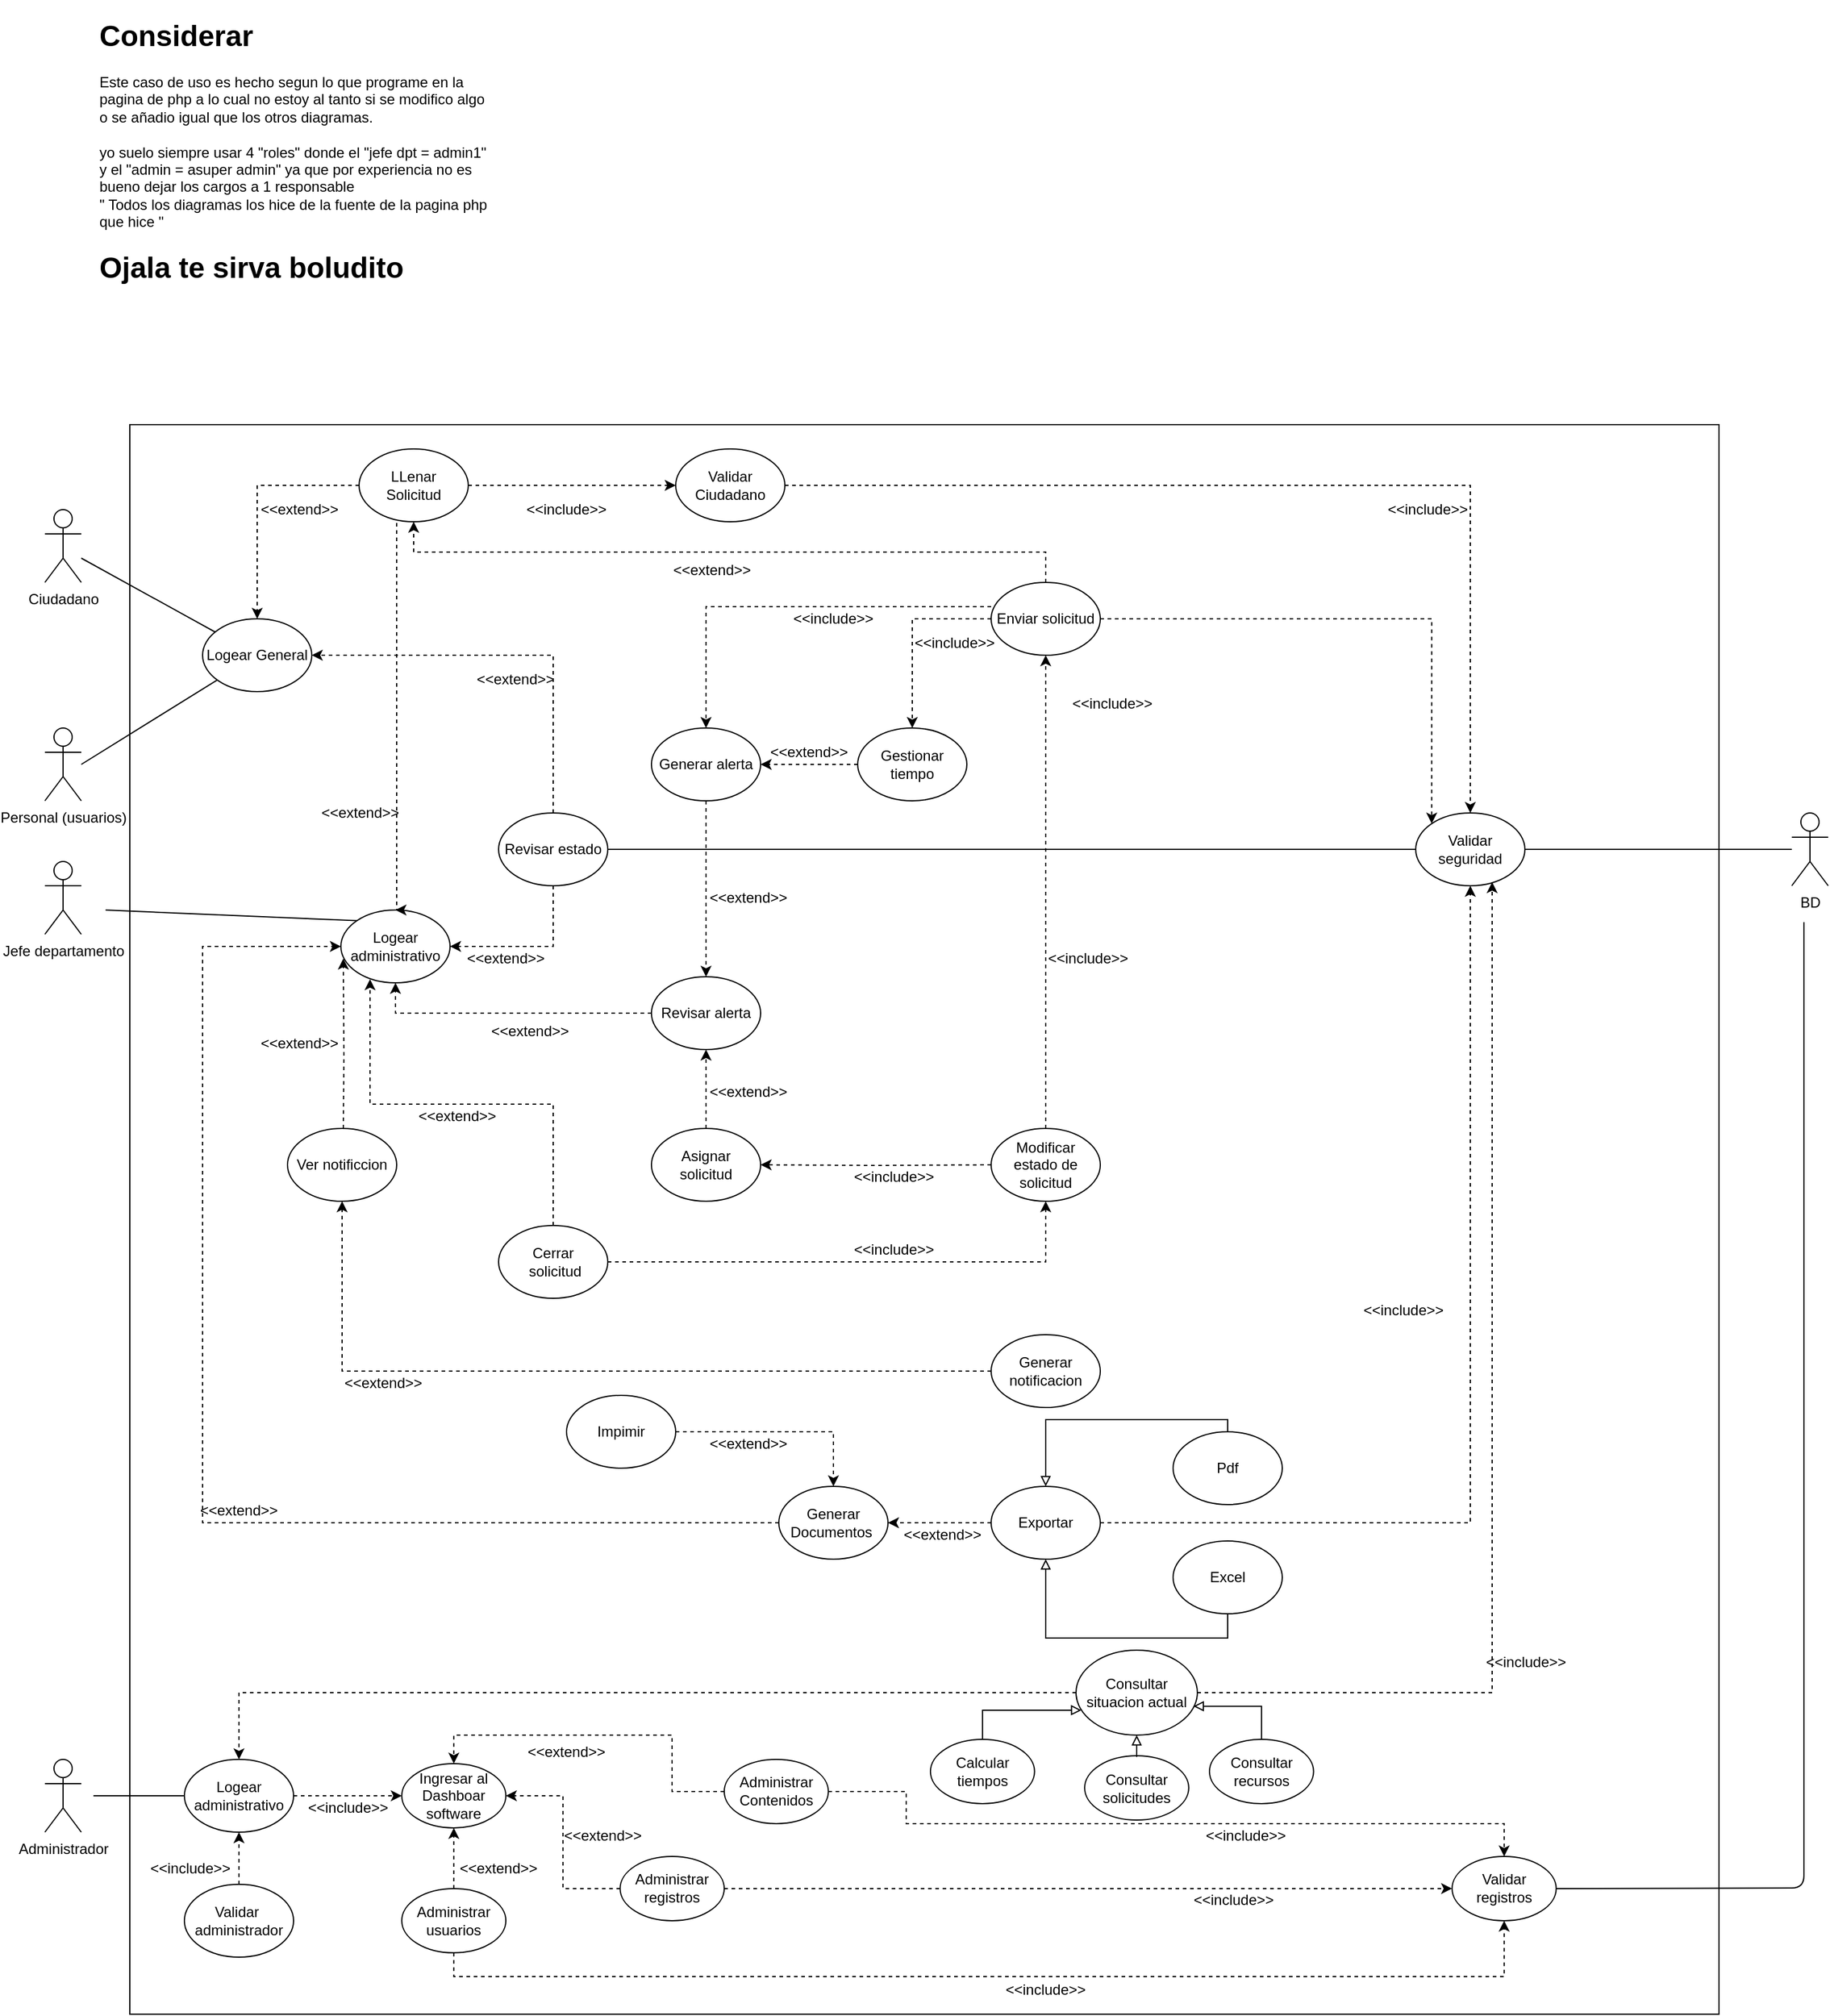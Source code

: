 <mxfile version="13.9.9" type="device"><diagram id="AOoSF_9GG1hWIVpic2Oy" name="Página-1"><mxGraphModel dx="730" dy="1539" grid="1" gridSize="10" guides="1" tooltips="1" connect="1" arrows="1" fold="1" page="1" pageScale="1" pageWidth="827" pageHeight="1169" math="0" shadow="0"><root><mxCell id="0"/><mxCell id="1" parent="0"/><mxCell id="q_2u0IkEybyUvUoLf7dU-2" value="" style="whiteSpace=wrap;html=1;aspect=fixed;" parent="1" vertex="1"><mxGeometry x="110" y="-320" width="1310" height="1310" as="geometry"/></mxCell><mxCell id="q_2u0IkEybyUvUoLf7dU-3" value="Administrador" style="shape=umlActor;verticalLabelPosition=bottom;verticalAlign=top;html=1;outlineConnect=0;" parent="1" vertex="1"><mxGeometry x="40" y="780" width="30" height="60" as="geometry"/></mxCell><mxCell id="q_2u0IkEybyUvUoLf7dU-4" value="Personal (usuarios)" style="shape=umlActor;verticalLabelPosition=bottom;verticalAlign=top;html=1;outlineConnect=0;" parent="1" vertex="1"><mxGeometry x="40" y="-70" width="30" height="60" as="geometry"/></mxCell><mxCell id="q_2u0IkEybyUvUoLf7dU-6" value="Logear General" style="ellipse;whiteSpace=wrap;html=1;" parent="1" vertex="1"><mxGeometry x="170" y="-160" width="90" height="60" as="geometry"/></mxCell><mxCell id="q_2u0IkEybyUvUoLf7dU-29" value="Ciudadano&lt;br&gt;" style="shape=umlActor;verticalLabelPosition=bottom;verticalAlign=top;html=1;outlineConnect=0;" parent="1" vertex="1"><mxGeometry x="40" y="-250" width="30" height="60" as="geometry"/></mxCell><mxCell id="q_2u0IkEybyUvUoLf7dU-32" style="edgeStyle=orthogonalEdgeStyle;orthogonalLoop=1;jettySize=auto;html=1;horizontal=1;jumpStyle=none;rounded=0;dashed=1;exitX=1;exitY=0.5;exitDx=0;exitDy=0;entryX=0.5;entryY=0;entryDx=0;entryDy=0;" parent="1" source="q_2u0IkEybyUvUoLf7dU-36" target="q_2u0IkEybyUvUoLf7dU-37" edge="1"><mxGeometry relative="1" as="geometry"><mxPoint x="860" y="-40.5" as="sourcePoint"/><mxPoint x="1014" y="-40.5" as="targetPoint"/></mxGeometry></mxCell><mxCell id="q_2u0IkEybyUvUoLf7dU-34" value="LLenar &lt;br&gt;Solicitud" style="ellipse;whiteSpace=wrap;html=1;" parent="1" vertex="1"><mxGeometry x="299" y="-300" width="90" height="60" as="geometry"/></mxCell><mxCell id="q_2u0IkEybyUvUoLf7dU-36" value="Validar Ciudadano" style="ellipse;whiteSpace=wrap;html=1;" parent="1" vertex="1"><mxGeometry x="560" y="-300" width="90" height="60" as="geometry"/></mxCell><mxCell id="q_2u0IkEybyUvUoLf7dU-38" value="" style="endArrow=none;html=1;" parent="1" source="q_2u0IkEybyUvUoLf7dU-6" edge="1"><mxGeometry width="50" height="50" relative="1" as="geometry"><mxPoint x="360" y="120" as="sourcePoint"/><mxPoint x="70" y="-210" as="targetPoint"/></mxGeometry></mxCell><mxCell id="q_2u0IkEybyUvUoLf7dU-39" value="" style="endArrow=none;html=1;" parent="1" source="q_2u0IkEybyUvUoLf7dU-6" edge="1"><mxGeometry width="50" height="50" relative="1" as="geometry"><mxPoint x="220.779" y="-34.708" as="sourcePoint"/><mxPoint x="70" y="-40" as="targetPoint"/></mxGeometry></mxCell><mxCell id="q_2u0IkEybyUvUoLf7dU-40" style="edgeStyle=orthogonalEdgeStyle;orthogonalLoop=1;jettySize=auto;html=1;horizontal=1;jumpStyle=none;rounded=0;dashed=1;" parent="1" source="q_2u0IkEybyUvUoLf7dU-34" target="q_2u0IkEybyUvUoLf7dU-6" edge="1"><mxGeometry relative="1" as="geometry"><mxPoint x="480" y="-120" as="sourcePoint"/><mxPoint x="634" y="-120" as="targetPoint"/></mxGeometry></mxCell><mxCell id="q_2u0IkEybyUvUoLf7dU-42" value="&amp;lt;&amp;lt;extend&amp;gt;&amp;gt;" style="text;html=1;strokeColor=none;fillColor=none;align=center;verticalAlign=middle;whiteSpace=wrap;rounded=0;" parent="1" vertex="1"><mxGeometry x="230" y="-260" width="40" height="20" as="geometry"/></mxCell><mxCell id="q_2u0IkEybyUvUoLf7dU-43" style="edgeStyle=orthogonalEdgeStyle;orthogonalLoop=1;jettySize=auto;html=1;horizontal=1;jumpStyle=none;rounded=0;dashed=1;exitX=1;exitY=0.5;exitDx=0;exitDy=0;" parent="1" source="q_2u0IkEybyUvUoLf7dU-34" target="q_2u0IkEybyUvUoLf7dU-36" edge="1"><mxGeometry relative="1" as="geometry"><mxPoint x="870" y="-30.5" as="sourcePoint"/><mxPoint x="1024" y="-30.5" as="targetPoint"/></mxGeometry></mxCell><mxCell id="q_2u0IkEybyUvUoLf7dU-44" value="&amp;lt;&amp;lt;include&amp;gt;&amp;gt;" style="text;html=1;strokeColor=none;fillColor=none;align=center;verticalAlign=middle;whiteSpace=wrap;rounded=0;" parent="1" vertex="1"><mxGeometry x="450" y="-260" width="40" height="20" as="geometry"/></mxCell><mxCell id="q_2u0IkEybyUvUoLf7dU-88" value="Jefe departamento" style="shape=umlActor;verticalLabelPosition=bottom;verticalAlign=top;html=1;outlineConnect=0;" parent="1" vertex="1"><mxGeometry x="40" y="40" width="30" height="60" as="geometry"/></mxCell><mxCell id="q_2u0IkEybyUvUoLf7dU-89" value="Logear administrativo" style="ellipse;whiteSpace=wrap;html=1;" parent="1" vertex="1"><mxGeometry x="284" y="80" width="90" height="60" as="geometry"/></mxCell><mxCell id="q_2u0IkEybyUvUoLf7dU-90" value="Revisar estado" style="ellipse;whiteSpace=wrap;html=1;" parent="1" vertex="1"><mxGeometry x="414" width="90" height="60" as="geometry"/></mxCell><mxCell id="q_2u0IkEybyUvUoLf7dU-91" value="Ver notificcion" style="ellipse;whiteSpace=wrap;html=1;" parent="1" vertex="1"><mxGeometry x="240" y="260" width="90" height="60" as="geometry"/></mxCell><mxCell id="q_2u0IkEybyUvUoLf7dU-93" value="Modificar estado de solicitud" style="ellipse;whiteSpace=wrap;html=1;" parent="1" vertex="1"><mxGeometry x="820" y="260" width="90" height="60" as="geometry"/></mxCell><mxCell id="q_2u0IkEybyUvUoLf7dU-94" value="Enviar solicitud" style="ellipse;whiteSpace=wrap;html=1;" parent="1" vertex="1"><mxGeometry x="820" y="-190" width="90" height="60" as="geometry"/></mxCell><mxCell id="q_2u0IkEybyUvUoLf7dU-95" value="Asignar &lt;br&gt;solicitud" style="ellipse;whiteSpace=wrap;html=1;" parent="1" vertex="1"><mxGeometry x="540" y="260" width="90" height="60" as="geometry"/></mxCell><mxCell id="q_2u0IkEybyUvUoLf7dU-96" value="Generar alerta" style="ellipse;whiteSpace=wrap;html=1;" parent="1" vertex="1"><mxGeometry x="540" y="-70" width="90" height="60" as="geometry"/></mxCell><mxCell id="q_2u0IkEybyUvUoLf7dU-118" style="edgeStyle=orthogonalEdgeStyle;rounded=0;jumpStyle=none;orthogonalLoop=1;jettySize=auto;html=1;dashed=1;" parent="1" source="q_2u0IkEybyUvUoLf7dU-99" target="q_2u0IkEybyUvUoLf7dU-96" edge="1"><mxGeometry relative="1" as="geometry"/></mxCell><mxCell id="q_2u0IkEybyUvUoLf7dU-99" value="Gestionar tiempo" style="ellipse;whiteSpace=wrap;html=1;" parent="1" vertex="1"><mxGeometry x="710" y="-70" width="90" height="60" as="geometry"/></mxCell><mxCell id="q_2u0IkEybyUvUoLf7dU-101" value="" style="endArrow=none;html=1;exitX=0;exitY=0.5;exitDx=0;exitDy=0;" parent="1" source="q_2u0IkEybyUvUoLf7dU-37" target="q_2u0IkEybyUvUoLf7dU-90" edge="1"><mxGeometry width="50" height="50" relative="1" as="geometry"><mxPoint x="192.065" y="-99.557" as="sourcePoint"/><mxPoint x="80" y="-30" as="targetPoint"/></mxGeometry></mxCell><mxCell id="q_2u0IkEybyUvUoLf7dU-103" style="edgeStyle=orthogonalEdgeStyle;orthogonalLoop=1;jettySize=auto;html=1;horizontal=1;jumpStyle=none;rounded=0;dashed=1;" parent="1" source="q_2u0IkEybyUvUoLf7dU-93" target="q_2u0IkEybyUvUoLf7dU-94" edge="1"><mxGeometry relative="1" as="geometry"><mxPoint x="640" y="30" as="sourcePoint"/><mxPoint x="760" y="30" as="targetPoint"/></mxGeometry></mxCell><mxCell id="q_2u0IkEybyUvUoLf7dU-104" style="edgeStyle=orthogonalEdgeStyle;orthogonalLoop=1;jettySize=auto;html=1;horizontal=1;jumpStyle=none;rounded=0;dashed=1;exitX=0;exitY=0.5;exitDx=0;exitDy=0;" parent="1" source="q_2u0IkEybyUvUoLf7dU-94" target="q_2u0IkEybyUvUoLf7dU-99" edge="1"><mxGeometry relative="1" as="geometry"><mxPoint x="815" y="80" as="sourcePoint"/><mxPoint x="815" y="-130" as="targetPoint"/><Array as="points"><mxPoint x="755" y="-160"/></Array></mxGeometry></mxCell><mxCell id="q_2u0IkEybyUvUoLf7dU-105" style="edgeStyle=orthogonalEdgeStyle;orthogonalLoop=1;jettySize=auto;html=1;horizontal=1;jumpStyle=none;rounded=0;dashed=1;entryX=0.5;entryY=0;entryDx=0;entryDy=0;" parent="1" target="q_2u0IkEybyUvUoLf7dU-96" edge="1"><mxGeometry relative="1" as="geometry"><mxPoint x="820" y="-170" as="sourcePoint"/><mxPoint x="825" y="-120" as="targetPoint"/><Array as="points"><mxPoint x="585" y="-170"/></Array></mxGeometry></mxCell><mxCell id="q_2u0IkEybyUvUoLf7dU-107" style="edgeStyle=orthogonalEdgeStyle;rounded=0;jumpStyle=none;orthogonalLoop=1;jettySize=auto;html=1;exitX=0.5;exitY=1;exitDx=0;exitDy=0;" parent="1" source="q_2u0IkEybyUvUoLf7dU-44" target="q_2u0IkEybyUvUoLf7dU-44" edge="1"><mxGeometry relative="1" as="geometry"/></mxCell><mxCell id="q_2u0IkEybyUvUoLf7dU-109" style="edgeStyle=orthogonalEdgeStyle;orthogonalLoop=1;jettySize=auto;html=1;horizontal=1;jumpStyle=none;rounded=0;dashed=1;entryX=0.5;entryY=1;entryDx=0;entryDy=0;exitX=0.5;exitY=0;exitDx=0;exitDy=0;" parent="1" source="q_2u0IkEybyUvUoLf7dU-94" target="q_2u0IkEybyUvUoLf7dU-34" edge="1"><mxGeometry relative="1" as="geometry"><mxPoint x="875" y="80" as="sourcePoint"/><mxPoint x="875" y="-120" as="targetPoint"/></mxGeometry></mxCell><mxCell id="q_2u0IkEybyUvUoLf7dU-110" value="&amp;lt;&amp;lt;include&amp;gt;&amp;gt;" style="text;html=1;strokeColor=none;fillColor=none;align=center;verticalAlign=middle;whiteSpace=wrap;rounded=0;" parent="1" vertex="1"><mxGeometry x="1160" y="-260" width="40" height="20" as="geometry"/></mxCell><mxCell id="q_2u0IkEybyUvUoLf7dU-111" value="&amp;lt;&amp;lt;extend&amp;gt;&amp;gt;" style="text;html=1;strokeColor=none;fillColor=none;align=center;verticalAlign=middle;whiteSpace=wrap;rounded=0;" parent="1" vertex="1"><mxGeometry x="570" y="-210" width="40" height="20" as="geometry"/></mxCell><mxCell id="q_2u0IkEybyUvUoLf7dU-112" value="&amp;lt;&amp;lt;include&amp;gt;&amp;gt;" style="text;html=1;strokeColor=none;fillColor=none;align=center;verticalAlign=middle;whiteSpace=wrap;rounded=0;" parent="1" vertex="1"><mxGeometry x="670" y="-170" width="40" height="20" as="geometry"/></mxCell><mxCell id="q_2u0IkEybyUvUoLf7dU-113" value="&amp;lt;&amp;lt;include&amp;gt;&amp;gt;" style="text;html=1;strokeColor=none;fillColor=none;align=center;verticalAlign=middle;whiteSpace=wrap;rounded=0;" parent="1" vertex="1"><mxGeometry x="770" y="-150" width="40" height="20" as="geometry"/></mxCell><mxCell id="q_2u0IkEybyUvUoLf7dU-115" style="edgeStyle=orthogonalEdgeStyle;orthogonalLoop=1;jettySize=auto;html=1;horizontal=1;jumpStyle=none;rounded=0;dashed=1;entryX=0;entryY=0;entryDx=0;entryDy=0;" parent="1" source="q_2u0IkEybyUvUoLf7dU-94" target="q_2u0IkEybyUvUoLf7dU-37" edge="1"><mxGeometry relative="1" as="geometry"><mxPoint x="560" y="70" as="sourcePoint"/><mxPoint x="681" y="70" as="targetPoint"/></mxGeometry></mxCell><mxCell id="q_2u0IkEybyUvUoLf7dU-116" value="&amp;lt;&amp;lt;include&amp;gt;&amp;gt;" style="text;html=1;strokeColor=none;fillColor=none;align=center;verticalAlign=middle;whiteSpace=wrap;rounded=0;" parent="1" vertex="1"><mxGeometry x="900" y="-100" width="40" height="20" as="geometry"/></mxCell><mxCell id="q_2u0IkEybyUvUoLf7dU-117" value="&amp;lt;&amp;lt;include&amp;gt;&amp;gt;" style="text;html=1;strokeColor=none;fillColor=none;align=center;verticalAlign=middle;whiteSpace=wrap;rounded=0;" parent="1" vertex="1"><mxGeometry x="880" y="110" width="40" height="20" as="geometry"/></mxCell><mxCell id="q_2u0IkEybyUvUoLf7dU-119" value="&amp;lt;&amp;lt;extend&amp;gt;&amp;gt;" style="text;html=1;strokeColor=none;fillColor=none;align=center;verticalAlign=middle;whiteSpace=wrap;rounded=0;" parent="1" vertex="1"><mxGeometry x="650" y="-60" width="40" height="20" as="geometry"/></mxCell><mxCell id="q_2u0IkEybyUvUoLf7dU-121" value="" style="endArrow=none;html=1;exitX=0;exitY=0;exitDx=0;exitDy=0;" parent="1" source="q_2u0IkEybyUvUoLf7dU-89" edge="1"><mxGeometry width="50" height="50" relative="1" as="geometry"><mxPoint x="192.065" y="-99.557" as="sourcePoint"/><mxPoint x="90" y="80" as="targetPoint"/></mxGeometry></mxCell><mxCell id="q_2u0IkEybyUvUoLf7dU-122" style="edgeStyle=orthogonalEdgeStyle;rounded=0;jumpStyle=none;orthogonalLoop=1;jettySize=auto;html=1;dashed=1;exitX=0.5;exitY=1;exitDx=0;exitDy=0;entryX=1;entryY=0.5;entryDx=0;entryDy=0;" parent="1" source="q_2u0IkEybyUvUoLf7dU-90" target="q_2u0IkEybyUvUoLf7dU-89" edge="1"><mxGeometry relative="1" as="geometry"><mxPoint x="720" y="-30" as="sourcePoint"/><mxPoint x="640" y="-30" as="targetPoint"/></mxGeometry></mxCell><mxCell id="q_2u0IkEybyUvUoLf7dU-123" value="" style="endArrow=none;html=1;" parent="1" source="q_2u0IkEybyUvUoLf7dU-37" target="q_2u0IkEybyUvUoLf7dU-124" edge="1"><mxGeometry width="50" height="50" relative="1" as="geometry"><mxPoint x="1190" y="30" as="sourcePoint"/><mxPoint x="1300" y="30" as="targetPoint"/></mxGeometry></mxCell><mxCell id="q_2u0IkEybyUvUoLf7dU-124" value="BD&lt;br&gt;" style="shape=umlActor;verticalLabelPosition=bottom;verticalAlign=top;html=1;outlineConnect=0;" parent="1" vertex="1"><mxGeometry x="1480" width="30" height="60" as="geometry"/></mxCell><mxCell id="q_2u0IkEybyUvUoLf7dU-129" style="edgeStyle=orthogonalEdgeStyle;rounded=0;jumpStyle=none;orthogonalLoop=1;jettySize=auto;html=1;dashed=1;exitX=0.5;exitY=0;exitDx=0;exitDy=0;entryX=1;entryY=0.5;entryDx=0;entryDy=0;" parent="1" source="q_2u0IkEybyUvUoLf7dU-90" target="q_2u0IkEybyUvUoLf7dU-6" edge="1"><mxGeometry relative="1" as="geometry"><mxPoint x="334" y="40" as="sourcePoint"/><mxPoint x="225" y="90" as="targetPoint"/></mxGeometry></mxCell><mxCell id="q_2u0IkEybyUvUoLf7dU-132" value="&amp;lt;&amp;lt;extend&amp;gt;&amp;gt;" style="text;html=1;strokeColor=none;fillColor=none;align=center;verticalAlign=middle;whiteSpace=wrap;rounded=0;" parent="1" vertex="1"><mxGeometry x="407.5" y="-120" width="40" height="20" as="geometry"/></mxCell><mxCell id="q_2u0IkEybyUvUoLf7dU-133" style="edgeStyle=orthogonalEdgeStyle;rounded=0;jumpStyle=none;orthogonalLoop=1;jettySize=auto;html=1;dashed=1;exitX=0.344;exitY=1.017;exitDx=0;exitDy=0;exitPerimeter=0;entryX=0.5;entryY=0;entryDx=0;entryDy=0;" parent="1" source="q_2u0IkEybyUvUoLf7dU-34" target="q_2u0IkEybyUvUoLf7dU-89" edge="1"><mxGeometry relative="1" as="geometry"><mxPoint x="319" y="-20" as="sourcePoint"/><mxPoint x="210" y="30" as="targetPoint"/><Array as="points"><mxPoint x="330" y="80"/></Array></mxGeometry></mxCell><mxCell id="q_2u0IkEybyUvUoLf7dU-136" value="&amp;lt;&amp;lt;extend&amp;gt;&amp;gt;" style="text;html=1;strokeColor=none;fillColor=none;align=center;verticalAlign=middle;whiteSpace=wrap;rounded=0;" parent="1" vertex="1"><mxGeometry x="280" y="-10" width="40" height="20" as="geometry"/></mxCell><mxCell id="q_2u0IkEybyUvUoLf7dU-138" value="Revisar alerta" style="ellipse;whiteSpace=wrap;html=1;" parent="1" vertex="1"><mxGeometry x="540" y="135" width="90" height="60" as="geometry"/></mxCell><mxCell id="q_2u0IkEybyUvUoLf7dU-139" style="edgeStyle=orthogonalEdgeStyle;orthogonalLoop=1;jettySize=auto;html=1;horizontal=1;jumpStyle=none;rounded=0;dashed=1;exitX=0.5;exitY=1;exitDx=0;exitDy=0;entryX=0.5;entryY=0;entryDx=0;entryDy=0;" parent="1" source="q_2u0IkEybyUvUoLf7dU-96" target="q_2u0IkEybyUvUoLf7dU-138" edge="1"><mxGeometry relative="1" as="geometry"><mxPoint x="399" y="-260" as="sourcePoint"/><mxPoint x="570" y="-260" as="targetPoint"/></mxGeometry></mxCell><mxCell id="q_2u0IkEybyUvUoLf7dU-140" value="&amp;lt;&amp;lt;extend&amp;gt;&amp;gt;" style="text;html=1;strokeColor=none;fillColor=none;align=center;verticalAlign=middle;whiteSpace=wrap;rounded=0;" parent="1" vertex="1"><mxGeometry x="400" y="110" width="40" height="20" as="geometry"/></mxCell><mxCell id="q_2u0IkEybyUvUoLf7dU-141" value="&amp;lt;&amp;lt;extend&amp;gt;&amp;gt;" style="text;html=1;strokeColor=none;fillColor=none;align=center;verticalAlign=middle;whiteSpace=wrap;rounded=0;" parent="1" vertex="1"><mxGeometry x="600" y="60" width="40" height="20" as="geometry"/></mxCell><mxCell id="q_2u0IkEybyUvUoLf7dU-142" style="edgeStyle=orthogonalEdgeStyle;orthogonalLoop=1;jettySize=auto;html=1;horizontal=1;jumpStyle=none;rounded=0;dashed=1;entryX=0.5;entryY=1;entryDx=0;entryDy=0;" parent="1" source="q_2u0IkEybyUvUoLf7dU-138" target="q_2u0IkEybyUvUoLf7dU-89" edge="1"><mxGeometry relative="1" as="geometry"><mxPoint x="399" y="-260" as="sourcePoint"/><mxPoint x="570" y="-260" as="targetPoint"/></mxGeometry></mxCell><mxCell id="q_2u0IkEybyUvUoLf7dU-143" value="&amp;lt;&amp;lt;extend&amp;gt;&amp;gt;" style="text;html=1;strokeColor=none;fillColor=none;align=center;verticalAlign=middle;whiteSpace=wrap;rounded=0;" parent="1" vertex="1"><mxGeometry x="420" y="170" width="40" height="20" as="geometry"/></mxCell><mxCell id="q_2u0IkEybyUvUoLf7dU-146" style="edgeStyle=orthogonalEdgeStyle;orthogonalLoop=1;jettySize=auto;html=1;horizontal=1;jumpStyle=none;rounded=0;dashed=1;entryX=0.022;entryY=0.667;entryDx=0;entryDy=0;entryPerimeter=0;" parent="1" target="q_2u0IkEybyUvUoLf7dU-89" edge="1"><mxGeometry relative="1" as="geometry"><mxPoint x="286" y="260" as="sourcePoint"/><mxPoint x="1311" y="190" as="targetPoint"/><Array as="points"/></mxGeometry></mxCell><mxCell id="q_2u0IkEybyUvUoLf7dU-147" style="edgeStyle=orthogonalEdgeStyle;orthogonalLoop=1;jettySize=auto;html=1;horizontal=1;jumpStyle=none;rounded=0;dashed=1;exitX=0.5;exitY=0;exitDx=0;exitDy=0;entryX=0.5;entryY=1;entryDx=0;entryDy=0;" parent="1" source="q_2u0IkEybyUvUoLf7dU-95" target="q_2u0IkEybyUvUoLf7dU-138" edge="1"><mxGeometry relative="1" as="geometry"><mxPoint x="1140" y="190" as="sourcePoint"/><mxPoint x="1311" y="190" as="targetPoint"/></mxGeometry></mxCell><mxCell id="q_2u0IkEybyUvUoLf7dU-148" value="&amp;lt;&amp;lt;extend&amp;gt;&amp;gt;" style="text;html=1;strokeColor=none;fillColor=none;align=center;verticalAlign=middle;whiteSpace=wrap;rounded=0;" parent="1" vertex="1"><mxGeometry x="600" y="220" width="40" height="20" as="geometry"/></mxCell><mxCell id="q_2u0IkEybyUvUoLf7dU-150" value="Cerrar&lt;br&gt;&amp;nbsp;solicitud" style="ellipse;whiteSpace=wrap;html=1;" parent="1" vertex="1"><mxGeometry x="414" y="340" width="90" height="60" as="geometry"/></mxCell><mxCell id="q_2u0IkEybyUvUoLf7dU-151" style="edgeStyle=orthogonalEdgeStyle;orthogonalLoop=1;jettySize=auto;html=1;horizontal=1;jumpStyle=none;rounded=0;dashed=1;entryX=0.267;entryY=0.95;entryDx=0;entryDy=0;entryPerimeter=0;exitX=0.5;exitY=0;exitDx=0;exitDy=0;" parent="1" source="q_2u0IkEybyUvUoLf7dU-150" target="q_2u0IkEybyUvUoLf7dU-89" edge="1"><mxGeometry relative="1" as="geometry"><mxPoint x="296" y="270" as="sourcePoint"/><mxPoint x="295.98" y="130.02" as="targetPoint"/><Array as="points"/></mxGeometry></mxCell><mxCell id="q_2u0IkEybyUvUoLf7dU-152" value="Generar notificacion&lt;br&gt;" style="ellipse;whiteSpace=wrap;html=1;" parent="1" vertex="1"><mxGeometry x="820" y="430" width="90" height="60" as="geometry"/></mxCell><mxCell id="q_2u0IkEybyUvUoLf7dU-153" value="&amp;lt;&amp;lt;extend&amp;gt;&amp;gt;" style="text;html=1;strokeColor=none;fillColor=none;align=center;verticalAlign=middle;whiteSpace=wrap;rounded=0;" parent="1" vertex="1"><mxGeometry x="230" y="180" width="40" height="20" as="geometry"/></mxCell><mxCell id="q_2u0IkEybyUvUoLf7dU-154" value="&amp;lt;&amp;lt;extend&amp;gt;&amp;gt;" style="text;html=1;strokeColor=none;fillColor=none;align=center;verticalAlign=middle;whiteSpace=wrap;rounded=0;" parent="1" vertex="1"><mxGeometry x="360" y="240" width="40" height="20" as="geometry"/></mxCell><mxCell id="q_2u0IkEybyUvUoLf7dU-155" style="edgeStyle=orthogonalEdgeStyle;orthogonalLoop=1;jettySize=auto;html=1;horizontal=1;jumpStyle=none;rounded=0;dashed=1;entryX=1;entryY=0.5;entryDx=0;entryDy=0;" parent="1" target="q_2u0IkEybyUvUoLf7dU-95" edge="1"><mxGeometry relative="1" as="geometry"><mxPoint x="820" y="290" as="sourcePoint"/><mxPoint x="1311" y="190" as="targetPoint"/></mxGeometry></mxCell><mxCell id="q_2u0IkEybyUvUoLf7dU-156" style="edgeStyle=orthogonalEdgeStyle;orthogonalLoop=1;jettySize=auto;html=1;horizontal=1;jumpStyle=none;rounded=0;dashed=1;exitX=1;exitY=0.5;exitDx=0;exitDy=0;entryX=0.5;entryY=1;entryDx=0;entryDy=0;" parent="1" source="q_2u0IkEybyUvUoLf7dU-150" target="q_2u0IkEybyUvUoLf7dU-93" edge="1"><mxGeometry relative="1" as="geometry"><mxPoint x="1140" y="190" as="sourcePoint"/><mxPoint x="1311" y="190" as="targetPoint"/></mxGeometry></mxCell><mxCell id="q_2u0IkEybyUvUoLf7dU-157" value="&amp;lt;&amp;lt;include&amp;gt;&amp;gt;" style="text;html=1;strokeColor=none;fillColor=none;align=center;verticalAlign=middle;whiteSpace=wrap;rounded=0;" parent="1" vertex="1"><mxGeometry x="720" y="290" width="40" height="20" as="geometry"/></mxCell><mxCell id="q_2u0IkEybyUvUoLf7dU-158" value="&amp;lt;&amp;lt;include&amp;gt;&amp;gt;" style="text;html=1;strokeColor=none;fillColor=none;align=center;verticalAlign=middle;whiteSpace=wrap;rounded=0;" parent="1" vertex="1"><mxGeometry x="720" y="350" width="40" height="20" as="geometry"/></mxCell><mxCell id="q_2u0IkEybyUvUoLf7dU-161" style="edgeStyle=orthogonalEdgeStyle;orthogonalLoop=1;jettySize=auto;html=1;horizontal=1;jumpStyle=none;rounded=0;dashed=1;exitX=0;exitY=0.5;exitDx=0;exitDy=0;entryX=0.5;entryY=1;entryDx=0;entryDy=0;" parent="1" source="q_2u0IkEybyUvUoLf7dU-152" target="q_2u0IkEybyUvUoLf7dU-91" edge="1"><mxGeometry relative="1" as="geometry"><mxPoint x="1140" y="190" as="sourcePoint"/><mxPoint x="1311" y="190" as="targetPoint"/></mxGeometry></mxCell><mxCell id="q_2u0IkEybyUvUoLf7dU-162" value="&amp;lt;&amp;lt;extend&amp;gt;&amp;gt;" style="text;html=1;strokeColor=none;fillColor=none;align=center;verticalAlign=middle;whiteSpace=wrap;rounded=0;" parent="1" vertex="1"><mxGeometry x="299" y="460" width="40" height="20" as="geometry"/></mxCell><mxCell id="q_2u0IkEybyUvUoLf7dU-163" value="Pdf" style="ellipse;whiteSpace=wrap;html=1;" parent="1" vertex="1"><mxGeometry x="970" y="510" width="90" height="60" as="geometry"/></mxCell><mxCell id="q_2u0IkEybyUvUoLf7dU-164" value="Generar Documentos&amp;nbsp;" style="ellipse;whiteSpace=wrap;html=1;" parent="1" vertex="1"><mxGeometry x="645" y="555" width="90" height="60" as="geometry"/></mxCell><mxCell id="q_2u0IkEybyUvUoLf7dU-169" value="Excel" style="ellipse;whiteSpace=wrap;html=1;" parent="1" vertex="1"><mxGeometry x="970" y="600" width="90" height="60" as="geometry"/></mxCell><mxCell id="q_2u0IkEybyUvUoLf7dU-170" value="Exportar" style="ellipse;whiteSpace=wrap;html=1;" parent="1" vertex="1"><mxGeometry x="820" y="555" width="90" height="60" as="geometry"/></mxCell><mxCell id="q_2u0IkEybyUvUoLf7dU-172" style="edgeStyle=orthogonalEdgeStyle;orthogonalLoop=1;jettySize=auto;html=1;horizontal=1;jumpStyle=none;rounded=0;dashed=1;exitX=0;exitY=0.5;exitDx=0;exitDy=0;entryX=1;entryY=0.5;entryDx=0;entryDy=0;" parent="1" source="q_2u0IkEybyUvUoLf7dU-170" target="q_2u0IkEybyUvUoLf7dU-164" edge="1"><mxGeometry relative="1" as="geometry"><mxPoint x="1280" y="199.5" as="sourcePoint"/><mxPoint x="1451" y="199.5" as="targetPoint"/></mxGeometry></mxCell><mxCell id="q_2u0IkEybyUvUoLf7dU-173" style="edgeStyle=orthogonalEdgeStyle;orthogonalLoop=1;jettySize=auto;html=1;horizontal=1;jumpStyle=none;rounded=0;dashed=1;entryX=0.5;entryY=1;entryDx=0;entryDy=0;" parent="1" source="q_2u0IkEybyUvUoLf7dU-170" target="q_2u0IkEybyUvUoLf7dU-37" edge="1"><mxGeometry relative="1" as="geometry"><mxPoint x="1280" y="199.5" as="sourcePoint"/><mxPoint x="1451" y="199.5" as="targetPoint"/><Array as="points"><mxPoint x="1215" y="585"/></Array></mxGeometry></mxCell><mxCell id="q_2u0IkEybyUvUoLf7dU-174" value="&amp;lt;&amp;lt;include&amp;gt;&amp;gt;" style="text;html=1;strokeColor=none;fillColor=none;align=center;verticalAlign=middle;whiteSpace=wrap;rounded=0;" parent="1" vertex="1"><mxGeometry x="1140" y="400" width="40" height="20" as="geometry"/></mxCell><mxCell id="q_2u0IkEybyUvUoLf7dU-175" style="edgeStyle=orthogonalEdgeStyle;orthogonalLoop=1;jettySize=auto;html=1;horizontal=1;jumpStyle=none;rounded=0;dashed=1;exitX=0;exitY=0.5;exitDx=0;exitDy=0;entryX=0;entryY=0.5;entryDx=0;entryDy=0;" parent="1" source="q_2u0IkEybyUvUoLf7dU-164" target="q_2u0IkEybyUvUoLf7dU-89" edge="1"><mxGeometry relative="1" as="geometry"><mxPoint x="1280" y="199.5" as="sourcePoint"/><mxPoint x="1451" y="199.5" as="targetPoint"/><Array as="points"><mxPoint x="170" y="585"/><mxPoint x="170" y="110"/></Array></mxGeometry></mxCell><mxCell id="q_2u0IkEybyUvUoLf7dU-176" value="&amp;lt;&amp;lt;extend&amp;gt;&amp;gt;" style="text;html=1;strokeColor=none;fillColor=none;align=center;verticalAlign=middle;whiteSpace=wrap;rounded=0;" parent="1" vertex="1"><mxGeometry x="180" y="565" width="40" height="20" as="geometry"/></mxCell><mxCell id="q_2u0IkEybyUvUoLf7dU-177" value="Impimir" style="ellipse;whiteSpace=wrap;html=1;" parent="1" vertex="1"><mxGeometry x="470" y="480" width="90" height="60" as="geometry"/></mxCell><mxCell id="q_2u0IkEybyUvUoLf7dU-178" style="edgeStyle=orthogonalEdgeStyle;orthogonalLoop=1;jettySize=auto;html=1;horizontal=1;jumpStyle=none;rounded=0;dashed=1;" parent="1" source="q_2u0IkEybyUvUoLf7dU-177" target="q_2u0IkEybyUvUoLf7dU-164" edge="1"><mxGeometry relative="1" as="geometry"><mxPoint x="1280" y="199.5" as="sourcePoint"/><mxPoint x="1451" y="199.5" as="targetPoint"/></mxGeometry></mxCell><mxCell id="q_2u0IkEybyUvUoLf7dU-179" value="&amp;lt;&amp;lt;extend&amp;gt;&amp;gt;" style="text;html=1;strokeColor=none;fillColor=none;align=center;verticalAlign=middle;whiteSpace=wrap;rounded=0;" parent="1" vertex="1"><mxGeometry x="600" y="510" width="40" height="20" as="geometry"/></mxCell><mxCell id="q_2u0IkEybyUvUoLf7dU-180" value="&amp;lt;&amp;lt;extend&amp;gt;&amp;gt;" style="text;html=1;strokeColor=none;fillColor=none;align=center;verticalAlign=middle;whiteSpace=wrap;rounded=0;" parent="1" vertex="1"><mxGeometry x="760" y="585" width="40" height="20" as="geometry"/></mxCell><mxCell id="q_2u0IkEybyUvUoLf7dU-185" style="edgeStyle=orthogonalEdgeStyle;orthogonalLoop=1;jettySize=auto;html=1;horizontal=1;jumpStyle=none;rounded=0;exitX=0.5;exitY=0;exitDx=0;exitDy=0;entryX=0.5;entryY=0;entryDx=0;entryDy=0;endArrow=block;endFill=0;" parent="1" source="q_2u0IkEybyUvUoLf7dU-163" target="q_2u0IkEybyUvUoLf7dU-170" edge="1"><mxGeometry relative="1" as="geometry"><mxPoint x="1280" y="199.5" as="sourcePoint"/><mxPoint x="1451" y="199.5" as="targetPoint"/><Array as="points"><mxPoint x="1015" y="500"/><mxPoint x="865" y="500"/></Array></mxGeometry></mxCell><mxCell id="q_2u0IkEybyUvUoLf7dU-186" style="edgeStyle=orthogonalEdgeStyle;orthogonalLoop=1;jettySize=auto;html=1;horizontal=1;jumpStyle=none;rounded=0;exitX=0.5;exitY=1;exitDx=0;exitDy=0;entryX=0.5;entryY=1;entryDx=0;entryDy=0;endArrow=block;endFill=0;" parent="1" source="q_2u0IkEybyUvUoLf7dU-169" target="q_2u0IkEybyUvUoLf7dU-170" edge="1"><mxGeometry relative="1" as="geometry"><mxPoint x="1025" y="520" as="sourcePoint"/><mxPoint x="875" y="565" as="targetPoint"/><Array as="points"><mxPoint x="1015" y="680"/><mxPoint x="865" y="680"/></Array></mxGeometry></mxCell><mxCell id="q_2u0IkEybyUvUoLf7dU-188" value="&lt;h1&gt;Considerar&lt;/h1&gt;&lt;div&gt;Este caso de uso es hecho segun lo que programe en la pagina de php a lo cual no estoy al tanto si se modifico algo o se añadio igual que los otros diagramas.&lt;/div&gt;&lt;div&gt;&lt;br&gt;&lt;/div&gt;&lt;div&gt;yo suelo siempre usar 4 &quot;roles&quot; donde el &quot;jefe dpt = admin1&quot; y el &quot;admin = asuper admin&quot; ya que por experiencia no es bueno dejar los cargos a 1 responsable&amp;nbsp;&lt;/div&gt;&lt;div&gt;&quot; Todos los diagramas los hice de la fuente de la pagina php que hice &quot;&amp;nbsp;&lt;/div&gt;&lt;div&gt;&lt;h1&gt;Ojala te sirva boludito&lt;/h1&gt;&lt;/div&gt;" style="text;html=1;strokeColor=none;fillColor=none;spacing=5;spacingTop=-20;whiteSpace=wrap;overflow=hidden;rounded=0;" parent="1" vertex="1"><mxGeometry x="80" y="-660" width="330" height="250" as="geometry"/></mxCell><mxCell id="q_2u0IkEybyUvUoLf7dU-189" value="Logear administrativo" style="ellipse;whiteSpace=wrap;html=1;" parent="1" vertex="1"><mxGeometry x="155" y="780" width="90" height="60" as="geometry"/></mxCell><mxCell id="q_2u0IkEybyUvUoLf7dU-190" value="Validar&amp;nbsp;&lt;br&gt;administrador" style="ellipse;whiteSpace=wrap;html=1;" parent="1" vertex="1"><mxGeometry x="155" y="882.94" width="90" height="60" as="geometry"/></mxCell><mxCell id="q_2u0IkEybyUvUoLf7dU-191" value="Ingresar al Dashboar software" style="ellipse;whiteSpace=wrap;html=1;" parent="1" vertex="1"><mxGeometry x="334.182" y="783.529" width="85.814" height="52.941" as="geometry"/></mxCell><mxCell id="q_2u0IkEybyUvUoLf7dU-37" value="Validar seguridad" style="ellipse;whiteSpace=wrap;html=1;" parent="1" vertex="1"><mxGeometry x="1170" width="90" height="60" as="geometry"/></mxCell><mxCell id="q_2u0IkEybyUvUoLf7dU-204" value="Administrar usuarios" style="ellipse;whiteSpace=wrap;html=1;" parent="1" vertex="1"><mxGeometry x="334.182" y="886.471" width="85.814" height="52.941" as="geometry"/></mxCell><mxCell id="q_2u0IkEybyUvUoLf7dU-226" value="Administrar registros" style="ellipse;whiteSpace=wrap;html=1;" parent="1" vertex="1"><mxGeometry x="514.185" y="860.004" width="85.814" height="52.941" as="geometry"/></mxCell><mxCell id="q_2u0IkEybyUvUoLf7dU-232" value="Administrar&lt;br&gt;Contenidos" style="ellipse;whiteSpace=wrap;html=1;" parent="1" vertex="1"><mxGeometry x="599.995" y="779.999" width="85.814" height="52.941" as="geometry"/></mxCell><mxCell id="q_2u0IkEybyUvUoLf7dU-237" value="Consultar situacion actual" style="ellipse;whiteSpace=wrap;html=1;" parent="1" vertex="1"><mxGeometry x="890" y="690" width="100" height="70" as="geometry"/></mxCell><mxCell id="q_2u0IkEybyUvUoLf7dU-240" style="edgeStyle=orthogonalEdgeStyle;orthogonalLoop=1;jettySize=auto;html=1;horizontal=1;jumpStyle=none;rounded=0;dashed=1;exitX=1;exitY=0.5;exitDx=0;exitDy=0;entryX=0.7;entryY=0.95;entryDx=0;entryDy=0;entryPerimeter=0;" parent="1" source="q_2u0IkEybyUvUoLf7dU-237" target="q_2u0IkEybyUvUoLf7dU-37" edge="1"><mxGeometry relative="1" as="geometry"><mxPoint x="1460" y="199.5" as="sourcePoint"/><mxPoint x="1631" y="199.5" as="targetPoint"/><Array as="points"><mxPoint x="1233" y="725"/></Array></mxGeometry></mxCell><mxCell id="q_2u0IkEybyUvUoLf7dU-241" value="&amp;lt;&amp;lt;include&amp;gt;&amp;gt;" style="text;html=1;strokeColor=none;fillColor=none;align=center;verticalAlign=middle;whiteSpace=wrap;rounded=0;" parent="1" vertex="1"><mxGeometry x="1241" y="690" width="40" height="20" as="geometry"/></mxCell><mxCell id="q_2u0IkEybyUvUoLf7dU-242" style="edgeStyle=orthogonalEdgeStyle;orthogonalLoop=1;jettySize=auto;html=1;horizontal=1;jumpStyle=none;rounded=0;dashed=1;exitX=0;exitY=0.5;exitDx=0;exitDy=0;entryX=0.5;entryY=0;entryDx=0;entryDy=0;" parent="1" source="q_2u0IkEybyUvUoLf7dU-237" target="q_2u0IkEybyUvUoLf7dU-189" edge="1"><mxGeometry relative="1" as="geometry"><mxPoint x="1460" y="199.5" as="sourcePoint"/><mxPoint x="1510" y="630" as="targetPoint"/></mxGeometry></mxCell><mxCell id="q_2u0IkEybyUvUoLf7dU-246" value="" style="endArrow=none;html=1;exitX=0;exitY=0.5;exitDx=0;exitDy=0;" parent="1" source="q_2u0IkEybyUvUoLf7dU-189" edge="1"><mxGeometry width="50" height="50" relative="1" as="geometry"><mxPoint x="307.436" y="98.618" as="sourcePoint"/><mxPoint x="80" y="810" as="targetPoint"/></mxGeometry></mxCell><mxCell id="q_2u0IkEybyUvUoLf7dU-247" value="Consultar recursos" style="ellipse;whiteSpace=wrap;html=1;" parent="1" vertex="1"><mxGeometry x="999.995" y="763.529" width="85.814" height="52.941" as="geometry"/></mxCell><mxCell id="q_2u0IkEybyUvUoLf7dU-248" value="Consultar solicitudes" style="ellipse;whiteSpace=wrap;html=1;" parent="1" vertex="1"><mxGeometry x="897.095" y="777.059" width="85.814" height="52.941" as="geometry"/></mxCell><mxCell id="q_2u0IkEybyUvUoLf7dU-249" value="Calcular tiempos" style="ellipse;whiteSpace=wrap;html=1;" parent="1" vertex="1"><mxGeometry x="769.995" y="763.529" width="85.814" height="52.941" as="geometry"/></mxCell><mxCell id="q_2u0IkEybyUvUoLf7dU-250" style="edgeStyle=orthogonalEdgeStyle;orthogonalLoop=1;jettySize=auto;html=1;horizontal=1;jumpStyle=none;rounded=0;endArrow=block;endFill=0;exitX=0.5;exitY=0;exitDx=0;exitDy=0;entryX=0.044;entryY=0.707;entryDx=0;entryDy=0;entryPerimeter=0;" parent="1" source="q_2u0IkEybyUvUoLf7dU-249" target="q_2u0IkEybyUvUoLf7dU-237" edge="1"><mxGeometry relative="1" as="geometry"><mxPoint x="1670" y="600" as="sourcePoint"/><mxPoint x="1500" y="600" as="targetPoint"/><Array as="points"><mxPoint x="813" y="740"/></Array></mxGeometry></mxCell><mxCell id="q_2u0IkEybyUvUoLf7dU-253" style="edgeStyle=orthogonalEdgeStyle;orthogonalLoop=1;jettySize=auto;html=1;horizontal=1;jumpStyle=none;rounded=0;endArrow=block;endFill=0;exitX=0.5;exitY=0;exitDx=0;exitDy=0;entryX=0.968;entryY=0.66;entryDx=0;entryDy=0;entryPerimeter=0;" parent="1" source="q_2u0IkEybyUvUoLf7dU-247" target="q_2u0IkEybyUvUoLf7dU-237" edge="1"><mxGeometry relative="1" as="geometry"><mxPoint x="1010.045" y="807.754" as="sourcePoint"/><mxPoint x="1051.625" y="760" as="targetPoint"/><Array as="points"><mxPoint x="1043" y="736"/></Array></mxGeometry></mxCell><mxCell id="q_2u0IkEybyUvUoLf7dU-254" value="Validar registros" style="ellipse;whiteSpace=wrap;html=1;" parent="1" vertex="1"><mxGeometry x="1199.995" y="860.004" width="85.814" height="52.941" as="geometry"/></mxCell><mxCell id="q_2u0IkEybyUvUoLf7dU-256" value="" style="endArrow=none;html=1;exitX=1;exitY=0.5;exitDx=0;exitDy=0;" parent="1" source="q_2u0IkEybyUvUoLf7dU-254" edge="1"><mxGeometry width="50" height="50" relative="1" as="geometry"><mxPoint x="1490" y="910" as="sourcePoint"/><mxPoint x="1490" y="90" as="targetPoint"/><Array as="points"><mxPoint x="1490" y="886"/></Array></mxGeometry></mxCell><mxCell id="q_2u0IkEybyUvUoLf7dU-259" style="edgeStyle=orthogonalEdgeStyle;orthogonalLoop=1;jettySize=auto;html=1;horizontal=1;jumpStyle=none;rounded=0;dashed=1;entryX=0.5;entryY=1;entryDx=0;entryDy=0;" parent="1" source="q_2u0IkEybyUvUoLf7dU-190" target="q_2u0IkEybyUvUoLf7dU-189" edge="1"><mxGeometry relative="1" as="geometry"><mxPoint x="200" y="880" as="sourcePoint"/><mxPoint x="401" y="1100" as="targetPoint"/></mxGeometry></mxCell><mxCell id="q_2u0IkEybyUvUoLf7dU-260" value="&amp;lt;&amp;lt;include&amp;gt;&amp;gt;" style="text;html=1;strokeColor=none;fillColor=none;align=center;verticalAlign=middle;whiteSpace=wrap;rounded=0;" parent="1" vertex="1"><mxGeometry x="140" y="860" width="40" height="20" as="geometry"/></mxCell><mxCell id="q_2u0IkEybyUvUoLf7dU-261" value="&amp;lt;&amp;lt;include&amp;gt;&amp;gt;" style="text;html=1;strokeColor=none;fillColor=none;align=center;verticalAlign=middle;whiteSpace=wrap;rounded=0;" parent="1" vertex="1"><mxGeometry x="270" y="810" width="40" height="20" as="geometry"/></mxCell><mxCell id="q_2u0IkEybyUvUoLf7dU-262" style="edgeStyle=orthogonalEdgeStyle;orthogonalLoop=1;jettySize=auto;html=1;horizontal=1;jumpStyle=none;rounded=0;dashed=1;exitX=1;exitY=0.5;exitDx=0;exitDy=0;entryX=0;entryY=0.5;entryDx=0;entryDy=0;" parent="1" source="q_2u0IkEybyUvUoLf7dU-189" target="q_2u0IkEybyUvUoLf7dU-191" edge="1"><mxGeometry relative="1" as="geometry"><mxPoint x="230" y="1100" as="sourcePoint"/><mxPoint x="401" y="1100" as="targetPoint"/></mxGeometry></mxCell><mxCell id="q_2u0IkEybyUvUoLf7dU-265" style="edgeStyle=orthogonalEdgeStyle;orthogonalLoop=1;jettySize=auto;html=1;horizontal=1;jumpStyle=none;rounded=0;dashed=1;entryX=0.5;entryY=1;entryDx=0;entryDy=0;exitX=0.5;exitY=0;exitDx=0;exitDy=0;" parent="1" source="q_2u0IkEybyUvUoLf7dU-204" target="q_2u0IkEybyUvUoLf7dU-191" edge="1"><mxGeometry relative="1" as="geometry"><mxPoint x="377" y="880" as="sourcePoint"/><mxPoint x="401" y="1100" as="targetPoint"/></mxGeometry></mxCell><mxCell id="q_2u0IkEybyUvUoLf7dU-266" value="&amp;lt;&amp;lt;extend&amp;gt;&amp;gt;" style="text;html=1;strokeColor=none;fillColor=none;align=center;verticalAlign=middle;whiteSpace=wrap;rounded=0;" parent="1" vertex="1"><mxGeometry x="394" y="860" width="40" height="20" as="geometry"/></mxCell><mxCell id="q_2u0IkEybyUvUoLf7dU-268" style="edgeStyle=orthogonalEdgeStyle;orthogonalLoop=1;jettySize=auto;html=1;horizontal=1;jumpStyle=none;rounded=0;dashed=1;entryX=0.5;entryY=0;entryDx=0;entryDy=0;" parent="1" source="q_2u0IkEybyUvUoLf7dU-232" target="q_2u0IkEybyUvUoLf7dU-191" edge="1"><mxGeometry relative="1" as="geometry"><mxPoint x="387.089" y="896.471" as="sourcePoint"/><mxPoint x="387.089" y="846.47" as="targetPoint"/><Array as="points"><mxPoint x="557" y="760"/><mxPoint x="377" y="760"/></Array></mxGeometry></mxCell><mxCell id="q_2u0IkEybyUvUoLf7dU-269" value="&amp;lt;&amp;lt;extend&amp;gt;&amp;gt;" style="text;html=1;strokeColor=none;fillColor=none;align=center;verticalAlign=middle;whiteSpace=wrap;rounded=0;" parent="1" vertex="1"><mxGeometry x="480" y="832.94" width="40" height="20" as="geometry"/></mxCell><mxCell id="q_2u0IkEybyUvUoLf7dU-270" value="&amp;lt;&amp;lt;extend&amp;gt;&amp;gt;" style="text;html=1;strokeColor=none;fillColor=none;align=center;verticalAlign=middle;whiteSpace=wrap;rounded=0;" parent="1" vertex="1"><mxGeometry x="450" y="763.53" width="40" height="20" as="geometry"/></mxCell><mxCell id="q_2u0IkEybyUvUoLf7dU-271" style="edgeStyle=orthogonalEdgeStyle;orthogonalLoop=1;jettySize=auto;html=1;horizontal=1;jumpStyle=none;rounded=0;dashed=1;exitX=0.5;exitY=1;exitDx=0;exitDy=0;entryX=0.5;entryY=1;entryDx=0;entryDy=0;" parent="1" source="q_2u0IkEybyUvUoLf7dU-204" target="q_2u0IkEybyUvUoLf7dU-254" edge="1"><mxGeometry relative="1" as="geometry"><mxPoint x="230" y="1100" as="sourcePoint"/><mxPoint x="401" y="1100" as="targetPoint"/><Array as="points"><mxPoint x="377" y="959"/><mxPoint x="1243" y="959"/></Array></mxGeometry></mxCell><mxCell id="q_2u0IkEybyUvUoLf7dU-272" value="&amp;lt;&amp;lt;include&amp;gt;&amp;gt;" style="text;html=1;strokeColor=none;fillColor=none;align=center;verticalAlign=middle;whiteSpace=wrap;rounded=0;" parent="1" vertex="1"><mxGeometry x="845" y="960" width="40" height="20" as="geometry"/></mxCell><mxCell id="q_2u0IkEybyUvUoLf7dU-273" style="edgeStyle=orthogonalEdgeStyle;orthogonalLoop=1;jettySize=auto;html=1;horizontal=1;jumpStyle=none;rounded=0;dashed=1;exitX=1;exitY=0.5;exitDx=0;exitDy=0;entryX=0;entryY=0.5;entryDx=0;entryDy=0;" parent="1" source="q_2u0IkEybyUvUoLf7dU-226" target="q_2u0IkEybyUvUoLf7dU-254" edge="1"><mxGeometry relative="1" as="geometry"><mxPoint x="230" y="1100" as="sourcePoint"/><mxPoint x="401" y="1100" as="targetPoint"/><Array as="points"><mxPoint x="600" y="886"/><mxPoint x="900" y="886"/></Array></mxGeometry></mxCell><mxCell id="q_2u0IkEybyUvUoLf7dU-274" style="edgeStyle=orthogonalEdgeStyle;orthogonalLoop=1;jettySize=auto;html=1;horizontal=1;jumpStyle=none;rounded=0;dashed=1;entryX=0.5;entryY=0;entryDx=0;entryDy=0;exitX=1;exitY=0.5;exitDx=0;exitDy=0;" parent="1" source="q_2u0IkEybyUvUoLf7dU-232" target="q_2u0IkEybyUvUoLf7dU-254" edge="1"><mxGeometry relative="1" as="geometry"><mxPoint x="710" y="833" as="sourcePoint"/><mxPoint x="401" y="1100" as="targetPoint"/><Array as="points"><mxPoint x="750" y="807"/><mxPoint x="750" y="833"/><mxPoint x="1243" y="833"/></Array></mxGeometry></mxCell><mxCell id="q_2u0IkEybyUvUoLf7dU-275" style="edgeStyle=orthogonalEdgeStyle;orthogonalLoop=1;jettySize=auto;html=1;horizontal=1;jumpStyle=none;rounded=0;endArrow=block;endFill=0;entryX=0.5;entryY=1;entryDx=0;entryDy=0;" parent="1" target="q_2u0IkEybyUvUoLf7dU-237" edge="1"><mxGeometry relative="1" as="geometry"><mxPoint x="940" y="778" as="sourcePoint"/><mxPoint x="904.4" y="749.49" as="targetPoint"/><Array as="points"><mxPoint x="940" y="778"/></Array></mxGeometry></mxCell><mxCell id="q_2u0IkEybyUvUoLf7dU-276" value="&amp;lt;&amp;lt;include&amp;gt;&amp;gt;" style="text;html=1;strokeColor=none;fillColor=none;align=center;verticalAlign=middle;whiteSpace=wrap;rounded=0;" parent="1" vertex="1"><mxGeometry x="1010" y="832.94" width="40" height="20" as="geometry"/></mxCell><mxCell id="q_2u0IkEybyUvUoLf7dU-277" value="&amp;lt;&amp;lt;include&amp;gt;&amp;gt;" style="text;html=1;strokeColor=none;fillColor=none;align=center;verticalAlign=middle;whiteSpace=wrap;rounded=0;" parent="1" vertex="1"><mxGeometry x="1000" y="886.47" width="40" height="20" as="geometry"/></mxCell><mxCell id="q_2u0IkEybyUvUoLf7dU-278" style="edgeStyle=orthogonalEdgeStyle;orthogonalLoop=1;jettySize=auto;html=1;horizontal=1;jumpStyle=none;rounded=0;dashed=1;entryX=1;entryY=0.5;entryDx=0;entryDy=0;" parent="1" source="q_2u0IkEybyUvUoLf7dU-226" target="q_2u0IkEybyUvUoLf7dU-191" edge="1"><mxGeometry relative="1" as="geometry"><mxPoint x="230" y="1100" as="sourcePoint"/><mxPoint x="401" y="1100" as="targetPoint"/></mxGeometry></mxCell></root></mxGraphModel></diagram></mxfile>